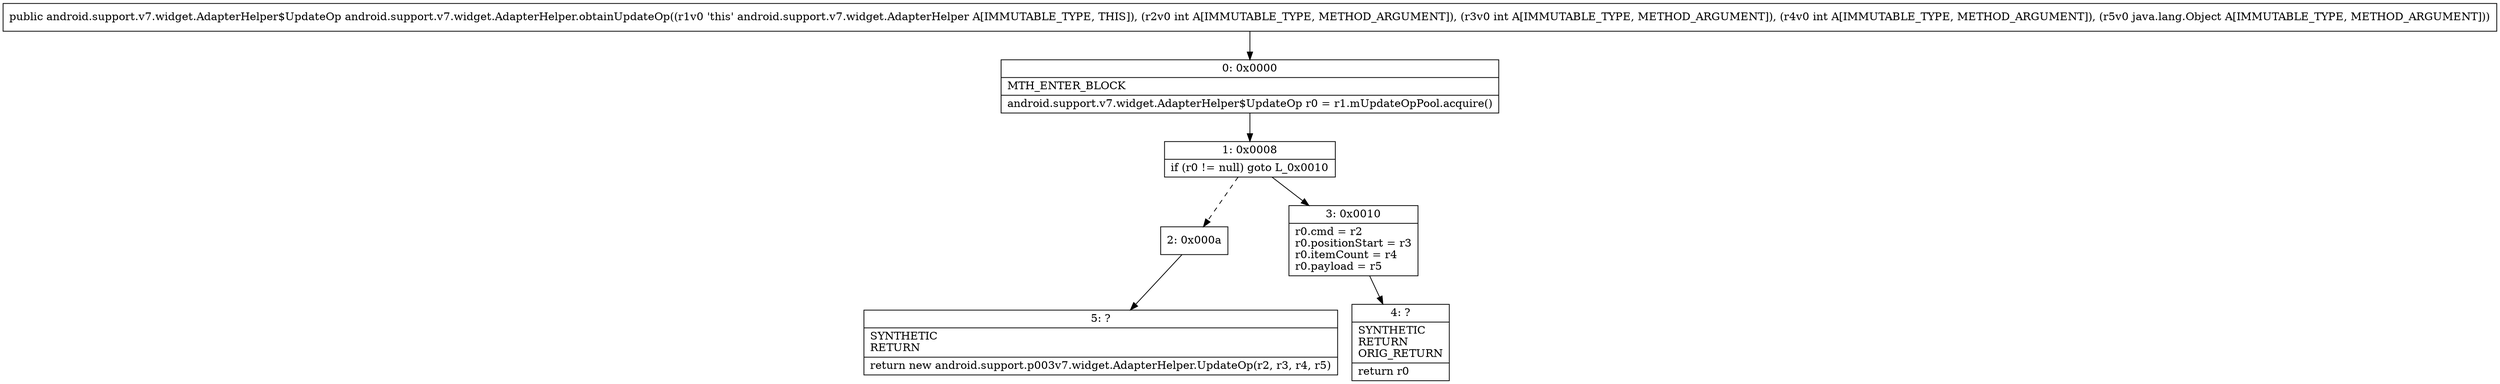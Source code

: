 digraph "CFG forandroid.support.v7.widget.AdapterHelper.obtainUpdateOp(IIILjava\/lang\/Object;)Landroid\/support\/v7\/widget\/AdapterHelper$UpdateOp;" {
Node_0 [shape=record,label="{0\:\ 0x0000|MTH_ENTER_BLOCK\l|android.support.v7.widget.AdapterHelper$UpdateOp r0 = r1.mUpdateOpPool.acquire()\l}"];
Node_1 [shape=record,label="{1\:\ 0x0008|if (r0 != null) goto L_0x0010\l}"];
Node_2 [shape=record,label="{2\:\ 0x000a}"];
Node_3 [shape=record,label="{3\:\ 0x0010|r0.cmd = r2\lr0.positionStart = r3\lr0.itemCount = r4\lr0.payload = r5\l}"];
Node_4 [shape=record,label="{4\:\ ?|SYNTHETIC\lRETURN\lORIG_RETURN\l|return r0\l}"];
Node_5 [shape=record,label="{5\:\ ?|SYNTHETIC\lRETURN\l|return new android.support.p003v7.widget.AdapterHelper.UpdateOp(r2, r3, r4, r5)\l}"];
MethodNode[shape=record,label="{public android.support.v7.widget.AdapterHelper$UpdateOp android.support.v7.widget.AdapterHelper.obtainUpdateOp((r1v0 'this' android.support.v7.widget.AdapterHelper A[IMMUTABLE_TYPE, THIS]), (r2v0 int A[IMMUTABLE_TYPE, METHOD_ARGUMENT]), (r3v0 int A[IMMUTABLE_TYPE, METHOD_ARGUMENT]), (r4v0 int A[IMMUTABLE_TYPE, METHOD_ARGUMENT]), (r5v0 java.lang.Object A[IMMUTABLE_TYPE, METHOD_ARGUMENT])) }"];
MethodNode -> Node_0;
Node_0 -> Node_1;
Node_1 -> Node_2[style=dashed];
Node_1 -> Node_3;
Node_2 -> Node_5;
Node_3 -> Node_4;
}

